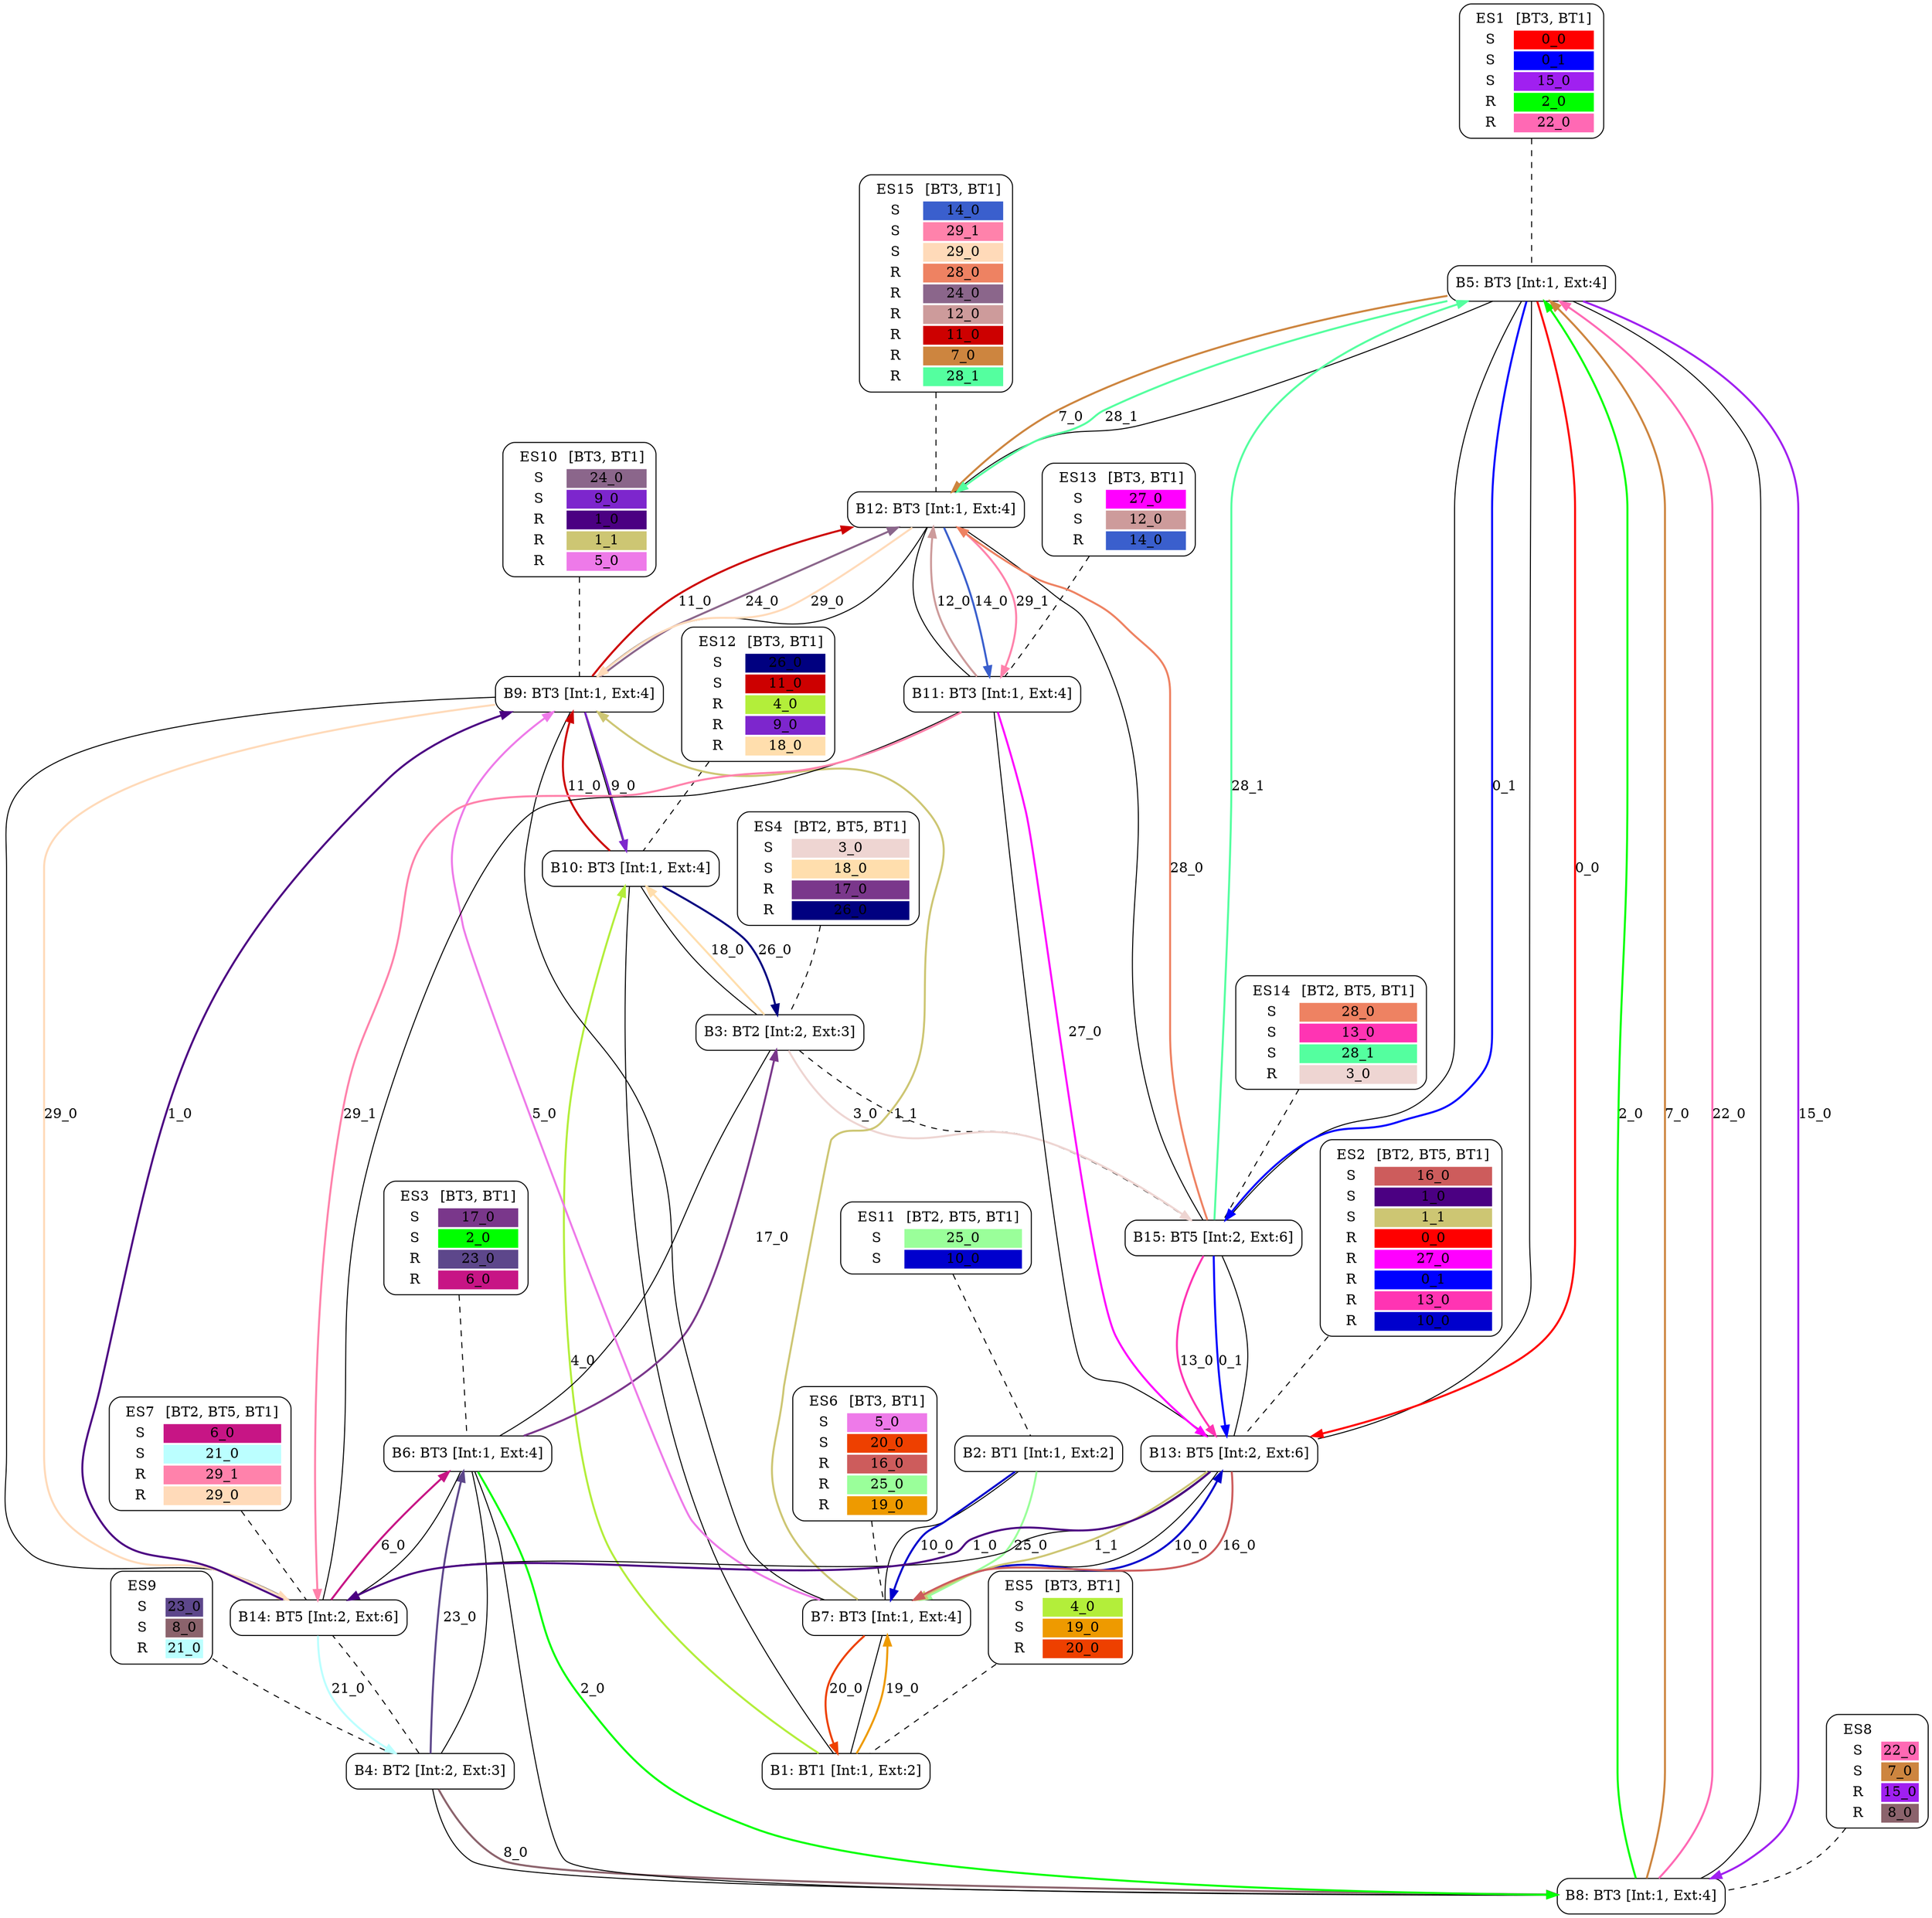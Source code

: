 digraph network {
  ES1 [ label=<<TABLE  BORDER="0"><TR> <TD ALIGN="CENTER" BORDER="0"> ES1 </TD> <TD>[BT3, BT1]</TD> </TR><TR><TD>S</TD><TD BGCOLOR="red">0_0</TD></TR>
<TR><TD>S</TD><TD BGCOLOR="blue">0_1</TD></TR>
<TR><TD>S</TD><TD BGCOLOR="purple">15_0</TD></TR>
<TR><TD>R</TD><TD BGCOLOR="green">2_0</TD></TR>
<TR><TD>R</TD><TD BGCOLOR="hotpink">22_0</TD></TR>
</TABLE>> shape="box" style="rounded" ];
  ES2 [ label=<<TABLE  BORDER="0"><TR> <TD ALIGN="CENTER" BORDER="0"> ES2 </TD> <TD>[BT2, BT5, BT1]</TD> </TR><TR><TD>S</TD><TD BGCOLOR="indianred">16_0</TD></TR>
<TR><TD>S</TD><TD BGCOLOR="indigo">1_0</TD></TR>
<TR><TD>S</TD><TD BGCOLOR="khaki3">1_1</TD></TR>
<TR><TD>R</TD><TD BGCOLOR="red">0_0</TD></TR>
<TR><TD>R</TD><TD BGCOLOR="magenta1">27_0</TD></TR>
<TR><TD>R</TD><TD BGCOLOR="blue">0_1</TD></TR>
<TR><TD>R</TD><TD BGCOLOR="maroon1">13_0</TD></TR>
<TR><TD>R</TD><TD BGCOLOR="mediumblue">10_0</TD></TR>
</TABLE>> shape="box" style="rounded" ];
  ES3 [ label=<<TABLE  BORDER="0"><TR> <TD ALIGN="CENTER" BORDER="0"> ES3 </TD> <TD>[BT3, BT1]</TD> </TR><TR><TD>S</TD><TD BGCOLOR="mediumorchid4">17_0</TD></TR>
<TR><TD>S</TD><TD BGCOLOR="green">2_0</TD></TR>
<TR><TD>R</TD><TD BGCOLOR="mediumpurple4">23_0</TD></TR>
<TR><TD>R</TD><TD BGCOLOR="mediumvioletred">6_0</TD></TR>
</TABLE>> shape="box" style="rounded" ];
  ES4 [ label=<<TABLE  BORDER="0"><TR> <TD ALIGN="CENTER" BORDER="0"> ES4 </TD> <TD>[BT2, BT5, BT1]</TD> </TR><TR><TD>S</TD><TD BGCOLOR="mistyrose2">3_0</TD></TR>
<TR><TD>S</TD><TD BGCOLOR="navajowhite1">18_0</TD></TR>
<TR><TD>R</TD><TD BGCOLOR="mediumorchid4">17_0</TD></TR>
<TR><TD>R</TD><TD BGCOLOR="navyblue">26_0</TD></TR>
</TABLE>> shape="box" style="rounded" ];
  ES5 [ label=<<TABLE  BORDER="0"><TR> <TD ALIGN="CENTER" BORDER="0"> ES5 </TD> <TD>[BT3, BT1]</TD> </TR><TR><TD>S</TD><TD BGCOLOR="olivedrab2">4_0</TD></TR>
<TR><TD>S</TD><TD BGCOLOR="orange2">19_0</TD></TR>
<TR><TD>R</TD><TD BGCOLOR="orangered2">20_0</TD></TR>
</TABLE>> shape="box" style="rounded" ];
  ES6 [ label=<<TABLE  BORDER="0"><TR> <TD ALIGN="CENTER" BORDER="0"> ES6 </TD> <TD>[BT3, BT1]</TD> </TR><TR><TD>S</TD><TD BGCOLOR="orchid2">5_0</TD></TR>
<TR><TD>S</TD><TD BGCOLOR="orangered2">20_0</TD></TR>
<TR><TD>R</TD><TD BGCOLOR="indianred">16_0</TD></TR>
<TR><TD>R</TD><TD BGCOLOR="palegreen1">25_0</TD></TR>
<TR><TD>R</TD><TD BGCOLOR="orange2">19_0</TD></TR>
</TABLE>> shape="box" style="rounded" ];
  ES7 [ label=<<TABLE  BORDER="0"><TR> <TD ALIGN="CENTER" BORDER="0"> ES7 </TD> <TD>[BT2, BT5, BT1]</TD> </TR><TR><TD>S</TD><TD BGCOLOR="mediumvioletred">6_0</TD></TR>
<TR><TD>S</TD><TD BGCOLOR="paleturquoise1">21_0</TD></TR>
<TR><TD>R</TD><TD BGCOLOR="palevioletred1">29_1</TD></TR>
<TR><TD>R</TD><TD BGCOLOR="peachpuff">29_0</TD></TR>
</TABLE>> shape="box" style="rounded" ];
  ES8 [ label=<<TABLE  BORDER="0"><TR> <TD ALIGN="CENTER" BORDER="0"> ES8 </TD>  </TR><TR><TD>S</TD><TD BGCOLOR="hotpink">22_0</TD></TR>
<TR><TD>S</TD><TD BGCOLOR="peru">7_0</TD></TR>
<TR><TD>R</TD><TD BGCOLOR="purple">15_0</TD></TR>
<TR><TD>R</TD><TD BGCOLOR="pink4">8_0</TD></TR>
</TABLE>> shape="box" style="rounded" ];
  ES9 [ label=<<TABLE  BORDER="0"><TR> <TD ALIGN="CENTER" BORDER="0"> ES9 </TD>  </TR><TR><TD>S</TD><TD BGCOLOR="mediumpurple4">23_0</TD></TR>
<TR><TD>S</TD><TD BGCOLOR="pink4">8_0</TD></TR>
<TR><TD>R</TD><TD BGCOLOR="paleturquoise1">21_0</TD></TR>
</TABLE>> shape="box" style="rounded" ];
  ES10 [ label=<<TABLE  BORDER="0"><TR> <TD ALIGN="CENTER" BORDER="0"> ES10 </TD> <TD>[BT3, BT1]</TD> </TR><TR><TD>S</TD><TD BGCOLOR="plum4">24_0</TD></TR>
<TR><TD>S</TD><TD BGCOLOR="purple3">9_0</TD></TR>
<TR><TD>R</TD><TD BGCOLOR="indigo">1_0</TD></TR>
<TR><TD>R</TD><TD BGCOLOR="khaki3">1_1</TD></TR>
<TR><TD>R</TD><TD BGCOLOR="orchid2">5_0</TD></TR>
</TABLE>> shape="box" style="rounded" ];
  ES11 [ label=<<TABLE  BORDER="0"><TR> <TD ALIGN="CENTER" BORDER="0"> ES11 </TD> <TD>[BT2, BT5, BT1]</TD> </TR><TR><TD>S</TD><TD BGCOLOR="palegreen1">25_0</TD></TR>
<TR><TD>S</TD><TD BGCOLOR="mediumblue">10_0</TD></TR>
</TABLE>> shape="box" style="rounded" ];
  ES12 [ label=<<TABLE  BORDER="0"><TR> <TD ALIGN="CENTER" BORDER="0"> ES12 </TD> <TD>[BT3, BT1]</TD> </TR><TR><TD>S</TD><TD BGCOLOR="navyblue">26_0</TD></TR>
<TR><TD>S</TD><TD BGCOLOR="red3">11_0</TD></TR>
<TR><TD>R</TD><TD BGCOLOR="olivedrab2">4_0</TD></TR>
<TR><TD>R</TD><TD BGCOLOR="purple3">9_0</TD></TR>
<TR><TD>R</TD><TD BGCOLOR="navajowhite1">18_0</TD></TR>
</TABLE>> shape="box" style="rounded" ];
  ES13 [ label=<<TABLE  BORDER="0"><TR> <TD ALIGN="CENTER" BORDER="0"> ES13 </TD> <TD>[BT3, BT1]</TD> </TR><TR><TD>S</TD><TD BGCOLOR="magenta1">27_0</TD></TR>
<TR><TD>S</TD><TD BGCOLOR="rosybrown3">12_0</TD></TR>
<TR><TD>R</TD><TD BGCOLOR="royalblue3">14_0</TD></TR>
</TABLE>> shape="box" style="rounded" ];
  ES14 [ label=<<TABLE  BORDER="0"><TR> <TD ALIGN="CENTER" BORDER="0"> ES14 </TD> <TD>[BT2, BT5, BT1]</TD> </TR><TR><TD>S</TD><TD BGCOLOR="salmon2">28_0</TD></TR>
<TR><TD>S</TD><TD BGCOLOR="maroon1">13_0</TD></TR>
<TR><TD>S</TD><TD BGCOLOR="seagreen1">28_1</TD></TR>
<TR><TD>R</TD><TD BGCOLOR="mistyrose2">3_0</TD></TR>
</TABLE>> shape="box" style="rounded" ];
  ES15 [ label=<<TABLE  BORDER="0"><TR> <TD ALIGN="CENTER" BORDER="0"> ES15 </TD> <TD>[BT3, BT1]</TD> </TR><TR><TD>S</TD><TD BGCOLOR="royalblue3">14_0</TD></TR>
<TR><TD>S</TD><TD BGCOLOR="palevioletred1">29_1</TD></TR>
<TR><TD>S</TD><TD BGCOLOR="peachpuff">29_0</TD></TR>
<TR><TD>R</TD><TD BGCOLOR="salmon2">28_0</TD></TR>
<TR><TD>R</TD><TD BGCOLOR="plum4">24_0</TD></TR>
<TR><TD>R</TD><TD BGCOLOR="rosybrown3">12_0</TD></TR>
<TR><TD>R</TD><TD BGCOLOR="red3">11_0</TD></TR>
<TR><TD>R</TD><TD BGCOLOR="peru">7_0</TD></TR>
<TR><TD>R</TD><TD BGCOLOR="seagreen1">28_1</TD></TR>
</TABLE>> shape="box" style="rounded" ];
  B1 [ label="B1: BT1 [Int:1, Ext:2]" shape="box" style="rounded" ];
  B2 [ label="B2: BT1 [Int:1, Ext:2]" shape="box" style="rounded" ];
  B3 [ label="B3: BT2 [Int:2, Ext:3]" shape="box" style="rounded" ];
  B4 [ label="B4: BT2 [Int:2, Ext:3]" shape="box" style="rounded" ];
  B5 [ label="B5: BT3 [Int:1, Ext:4]" shape="box" style="rounded" ];
  B6 [ label="B6: BT3 [Int:1, Ext:4]" shape="box" style="rounded" ];
  B7 [ label="B7: BT3 [Int:1, Ext:4]" shape="box" style="rounded" ];
  B8 [ label="B8: BT3 [Int:1, Ext:4]" shape="box" style="rounded" ];
  B9 [ label="B9: BT3 [Int:1, Ext:4]" shape="box" style="rounded" ];
  B10 [ label="B10: BT3 [Int:1, Ext:4]" shape="box" style="rounded" ];
  B11 [ label="B11: BT3 [Int:1, Ext:4]" shape="box" style="rounded" ];
  B12 [ label="B12: BT3 [Int:1, Ext:4]" shape="box" style="rounded" ];
  B13 [ label="B13: BT5 [Int:2, Ext:6]" shape="box" style="rounded" ];
  B14 [ label="B14: BT5 [Int:2, Ext:6]" shape="box" style="rounded" ];
  B15 [ label="B15: BT5 [Int:2, Ext:6]" shape="box" style="rounded" ];
  ES1 -> B5 [ style="dashed" arrowhead="none" ];
  ES2 -> B13 [ style="dashed" arrowhead="none" ];
  ES3 -> B6 [ style="dashed" arrowhead="none" ];
  ES4 -> B3 [ style="dashed" arrowhead="none" ];
  ES5 -> B1 [ style="dashed" arrowhead="none" ];
  ES6 -> B7 [ style="dashed" arrowhead="none" ];
  ES7 -> B14 [ style="dashed" arrowhead="none" ];
  ES8 -> B8 [ style="dashed" arrowhead="none" ];
  ES9 -> B4 [ style="dashed" arrowhead="none" ];
  ES10 -> B9 [ style="dashed" arrowhead="none" ];
  ES11 -> B2 [ style="dashed" arrowhead="none" ];
  ES12 -> B10 [ style="dashed" arrowhead="none" ];
  ES13 -> B11 [ style="dashed" arrowhead="none" ];
  ES14 -> B15 [ style="dashed" arrowhead="none" ];
  ES15 -> B12 [ style="dashed" arrowhead="none" ];
  B1 -> B7 [ arrowhead="none" ];
  B1 -> B10 [ arrowhead="none" ];
  B2 -> B7 [ arrowhead="none" ];
  B3 -> B6 [ arrowhead="none" ];
  B3 -> B10 [ arrowhead="none" ];
  B3 -> B15 [ style="dashed" arrowhead="none" ];
  B4 -> B6 [ arrowhead="none" ];
  B4 -> B8 [ arrowhead="none" ];
  B4 -> B14 [ style="dashed" arrowhead="none" ];
  B5 -> B8 [ arrowhead="none" ];
  B5 -> B12 [ arrowhead="none" ];
  B5 -> B13 [ arrowhead="none" ];
  B5 -> B15 [ arrowhead="none" ];
  B6 -> B8 [ arrowhead="none" ];
  B6 -> B14 [ arrowhead="none" ];
  B7 -> B9 [ arrowhead="none" ];
  B7 -> B13 [ arrowhead="none" ];
  B9 -> B10 [ arrowhead="none" ];
  B9 -> B12 [ arrowhead="none" ];
  B9 -> B14 [ arrowhead="none" ];
  B11 -> B12 [ arrowhead="none" ];
  B11 -> B13 [ arrowhead="none" ];
  B11 -> B14 [ arrowhead="none" ];
  B12 -> B15 [ arrowhead="none" ];
  B13 -> B14 [ arrowhead="none" ];
  B13 -> B15 [ arrowhead="none" ];
  B5 -> B13 [ label="0_0" color="red" style="bold" ];
  B5 -> B15 [ label="0_1" color="blue" style="bold" ];
  B15 -> B13 [ label="0_1" color="blue" style="bold" ];
  B13 -> B14 [ label="1_0" color="indigo" style="bold" ];
  B14 -> B9 [ label="1_0" color="indigo" style="bold" ];
  B13 -> B7 [ label="1_1" color="khaki3" style="bold" ];
  B7 -> B9 [ label="1_1" color="khaki3" style="bold" ];
  B6 -> B8 [ label="2_0" color="green" style="bold" ];
  B8 -> B5 [ label="2_0" color="green" style="bold" ];
  B3 -> B15 [ label="3_0" color="mistyrose2" style="bold" ];
  B1 -> B10 [ label="4_0" color="olivedrab2" style="bold" ];
  B7 -> B9 [ label="5_0" color="orchid2" style="bold" ];
  B14 -> B6 [ label="6_0" color="mediumvioletred" style="bold" ];
  B8 -> B5 [ label="7_0" color="peru" style="bold" ];
  B5 -> B12 [ label="7_0" color="peru" style="bold" ];
  B4 -> B8 [ label="8_0" color="pink4" style="bold" ];
  B9 -> B10 [ label="9_0" color="purple3" style="bold" ];
  B2 -> B7 [ label="10_0" color="mediumblue" style="bold" ];
  B7 -> B13 [ label="10_0" color="mediumblue" style="bold" ];
  B10 -> B9 [ label="11_0" color="red3" style="bold" ];
  B9 -> B12 [ label="11_0" color="red3" style="bold" ];
  B11 -> B12 [ label="12_0" color="rosybrown3" style="bold" ];
  B15 -> B13 [ label="13_0" color="maroon1" style="bold" ];
  B12 -> B11 [ label="14_0" color="royalblue3" style="bold" ];
  B5 -> B8 [ label="15_0" color="purple" style="bold" ];
  B13 -> B7 [ label="16_0" color="indianred" style="bold" ];
  B6 -> B3 [ label="17_0" color="mediumorchid4" style="bold" ];
  B3 -> B10 [ label="18_0" color="navajowhite1" style="bold" ];
  B1 -> B7 [ label="19_0" color="orange2" style="bold" ];
  B7 -> B1 [ label="20_0" color="orangered2" style="bold" ];
  B14 -> B4 [ label="21_0" color="paleturquoise1" style="bold" ];
  B8 -> B5 [ label="22_0" color="hotpink" style="bold" ];
  B4 -> B6 [ label="23_0" color="mediumpurple4" style="bold" ];
  B9 -> B12 [ label="24_0" color="plum4" style="bold" ];
  B2 -> B7 [ label="25_0" color="palegreen1" style="bold" ];
  B10 -> B3 [ label="26_0" color="navyblue" style="bold" ];
  B11 -> B13 [ label="27_0" color="magenta1" style="bold" ];
  B15 -> B12 [ label="28_0" color="salmon2" style="bold" ];
  B15 -> B5 [ label="28_1" color="seagreen1" style="bold" ];
  B5 -> B12 [ label="28_1" color="seagreen1" style="bold" ];
  B12 -> B9 [ label="29_0" color="peachpuff" style="bold" ];
  B9 -> B14 [ label="29_0" color="peachpuff" style="bold" ];
  B12 -> B11 [ label="29_1" color="palevioletred1" style="bold" ];
  B11 -> B14 [ label="29_1" color="palevioletred1" style="bold" ];
}

